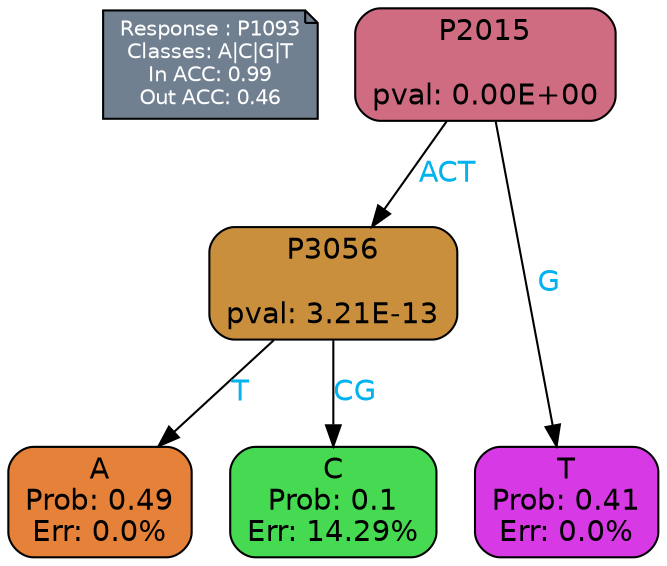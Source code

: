 digraph Tree {
node [shape=box, style="filled, rounded", color="black", fontname=helvetica] ;
graph [ranksep=equally, splines=polylines, bgcolor=transparent, dpi=600] ;
edge [fontname=helvetica] ;
LEGEND [label="Response : P1093
Classes: A|C|G|T
In ACC: 0.99
Out ACC: 0.46
",shape=note,align=left,style=filled,fillcolor="slategray",fontcolor="white",fontsize=10];1 [label="P2015

pval: 0.00E+00", fillcolor="#cf6c81"] ;
2 [label="P3056

pval: 3.21E-13", fillcolor="#ca8f3d"] ;
3 [label="A
Prob: 0.49
Err: 0.0%", fillcolor="#e58139"] ;
4 [label="C
Prob: 0.1
Err: 14.29%", fillcolor="#45da51"] ;
5 [label="T
Prob: 0.41
Err: 0.0%", fillcolor="#d739e5"] ;
1 -> 2 [label="ACT",fontcolor=deepskyblue2] ;
1 -> 5 [label="G",fontcolor=deepskyblue2] ;
2 -> 3 [label="T",fontcolor=deepskyblue2] ;
2 -> 4 [label="CG",fontcolor=deepskyblue2] ;
{rank = same; 3;4;5;}{rank = same; LEGEND;1;}}